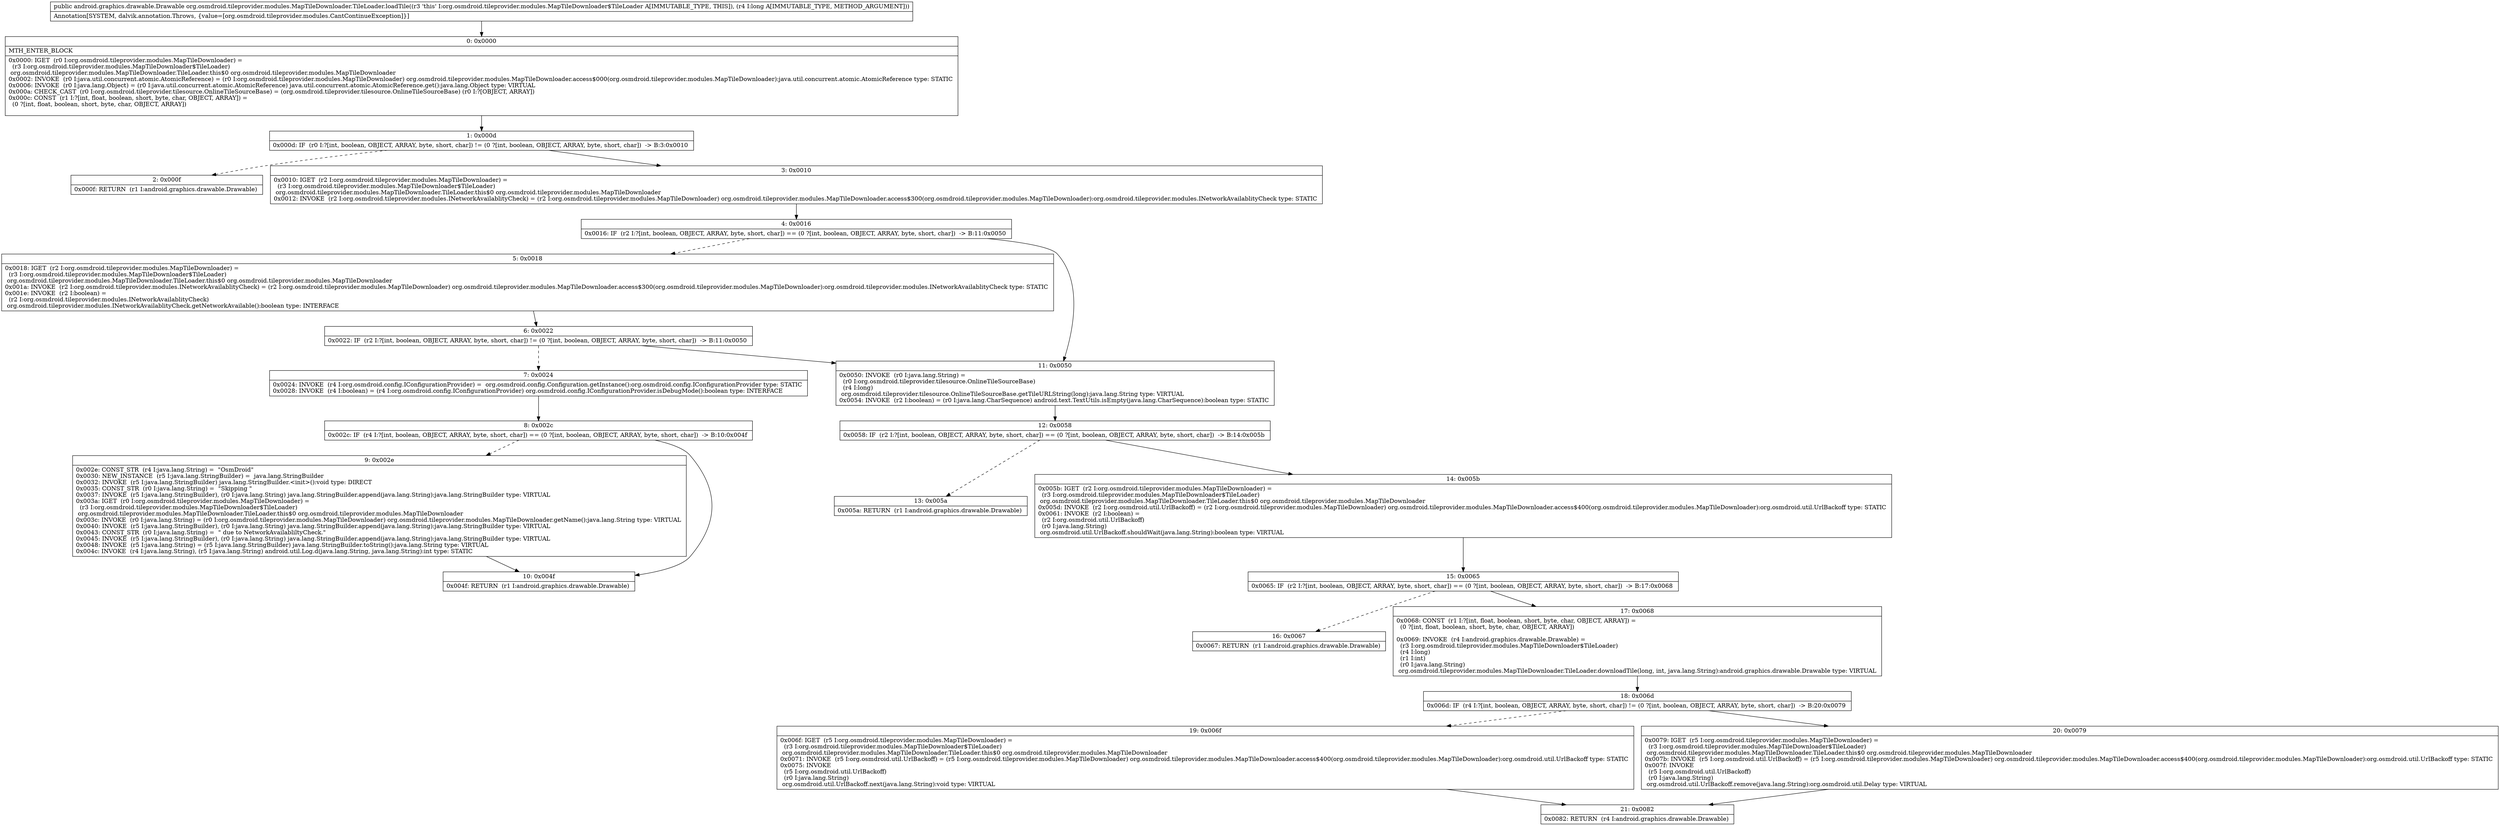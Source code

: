 digraph "CFG fororg.osmdroid.tileprovider.modules.MapTileDownloader.TileLoader.loadTile(J)Landroid\/graphics\/drawable\/Drawable;" {
Node_0 [shape=record,label="{0\:\ 0x0000|MTH_ENTER_BLOCK\l|0x0000: IGET  (r0 I:org.osmdroid.tileprovider.modules.MapTileDownloader) = \l  (r3 I:org.osmdroid.tileprovider.modules.MapTileDownloader$TileLoader)\l org.osmdroid.tileprovider.modules.MapTileDownloader.TileLoader.this$0 org.osmdroid.tileprovider.modules.MapTileDownloader \l0x0002: INVOKE  (r0 I:java.util.concurrent.atomic.AtomicReference) = (r0 I:org.osmdroid.tileprovider.modules.MapTileDownloader) org.osmdroid.tileprovider.modules.MapTileDownloader.access$000(org.osmdroid.tileprovider.modules.MapTileDownloader):java.util.concurrent.atomic.AtomicReference type: STATIC \l0x0006: INVOKE  (r0 I:java.lang.Object) = (r0 I:java.util.concurrent.atomic.AtomicReference) java.util.concurrent.atomic.AtomicReference.get():java.lang.Object type: VIRTUAL \l0x000a: CHECK_CAST  (r0 I:org.osmdroid.tileprovider.tilesource.OnlineTileSourceBase) = (org.osmdroid.tileprovider.tilesource.OnlineTileSourceBase) (r0 I:?[OBJECT, ARRAY]) \l0x000c: CONST  (r1 I:?[int, float, boolean, short, byte, char, OBJECT, ARRAY]) = \l  (0 ?[int, float, boolean, short, byte, char, OBJECT, ARRAY])\l \l}"];
Node_1 [shape=record,label="{1\:\ 0x000d|0x000d: IF  (r0 I:?[int, boolean, OBJECT, ARRAY, byte, short, char]) != (0 ?[int, boolean, OBJECT, ARRAY, byte, short, char])  \-\> B:3:0x0010 \l}"];
Node_2 [shape=record,label="{2\:\ 0x000f|0x000f: RETURN  (r1 I:android.graphics.drawable.Drawable) \l}"];
Node_3 [shape=record,label="{3\:\ 0x0010|0x0010: IGET  (r2 I:org.osmdroid.tileprovider.modules.MapTileDownloader) = \l  (r3 I:org.osmdroid.tileprovider.modules.MapTileDownloader$TileLoader)\l org.osmdroid.tileprovider.modules.MapTileDownloader.TileLoader.this$0 org.osmdroid.tileprovider.modules.MapTileDownloader \l0x0012: INVOKE  (r2 I:org.osmdroid.tileprovider.modules.INetworkAvailablityCheck) = (r2 I:org.osmdroid.tileprovider.modules.MapTileDownloader) org.osmdroid.tileprovider.modules.MapTileDownloader.access$300(org.osmdroid.tileprovider.modules.MapTileDownloader):org.osmdroid.tileprovider.modules.INetworkAvailablityCheck type: STATIC \l}"];
Node_4 [shape=record,label="{4\:\ 0x0016|0x0016: IF  (r2 I:?[int, boolean, OBJECT, ARRAY, byte, short, char]) == (0 ?[int, boolean, OBJECT, ARRAY, byte, short, char])  \-\> B:11:0x0050 \l}"];
Node_5 [shape=record,label="{5\:\ 0x0018|0x0018: IGET  (r2 I:org.osmdroid.tileprovider.modules.MapTileDownloader) = \l  (r3 I:org.osmdroid.tileprovider.modules.MapTileDownloader$TileLoader)\l org.osmdroid.tileprovider.modules.MapTileDownloader.TileLoader.this$0 org.osmdroid.tileprovider.modules.MapTileDownloader \l0x001a: INVOKE  (r2 I:org.osmdroid.tileprovider.modules.INetworkAvailablityCheck) = (r2 I:org.osmdroid.tileprovider.modules.MapTileDownloader) org.osmdroid.tileprovider.modules.MapTileDownloader.access$300(org.osmdroid.tileprovider.modules.MapTileDownloader):org.osmdroid.tileprovider.modules.INetworkAvailablityCheck type: STATIC \l0x001e: INVOKE  (r2 I:boolean) = \l  (r2 I:org.osmdroid.tileprovider.modules.INetworkAvailablityCheck)\l org.osmdroid.tileprovider.modules.INetworkAvailablityCheck.getNetworkAvailable():boolean type: INTERFACE \l}"];
Node_6 [shape=record,label="{6\:\ 0x0022|0x0022: IF  (r2 I:?[int, boolean, OBJECT, ARRAY, byte, short, char]) != (0 ?[int, boolean, OBJECT, ARRAY, byte, short, char])  \-\> B:11:0x0050 \l}"];
Node_7 [shape=record,label="{7\:\ 0x0024|0x0024: INVOKE  (r4 I:org.osmdroid.config.IConfigurationProvider) =  org.osmdroid.config.Configuration.getInstance():org.osmdroid.config.IConfigurationProvider type: STATIC \l0x0028: INVOKE  (r4 I:boolean) = (r4 I:org.osmdroid.config.IConfigurationProvider) org.osmdroid.config.IConfigurationProvider.isDebugMode():boolean type: INTERFACE \l}"];
Node_8 [shape=record,label="{8\:\ 0x002c|0x002c: IF  (r4 I:?[int, boolean, OBJECT, ARRAY, byte, short, char]) == (0 ?[int, boolean, OBJECT, ARRAY, byte, short, char])  \-\> B:10:0x004f \l}"];
Node_9 [shape=record,label="{9\:\ 0x002e|0x002e: CONST_STR  (r4 I:java.lang.String) =  \"OsmDroid\" \l0x0030: NEW_INSTANCE  (r5 I:java.lang.StringBuilder) =  java.lang.StringBuilder \l0x0032: INVOKE  (r5 I:java.lang.StringBuilder) java.lang.StringBuilder.\<init\>():void type: DIRECT \l0x0035: CONST_STR  (r0 I:java.lang.String) =  \"Skipping \" \l0x0037: INVOKE  (r5 I:java.lang.StringBuilder), (r0 I:java.lang.String) java.lang.StringBuilder.append(java.lang.String):java.lang.StringBuilder type: VIRTUAL \l0x003a: IGET  (r0 I:org.osmdroid.tileprovider.modules.MapTileDownloader) = \l  (r3 I:org.osmdroid.tileprovider.modules.MapTileDownloader$TileLoader)\l org.osmdroid.tileprovider.modules.MapTileDownloader.TileLoader.this$0 org.osmdroid.tileprovider.modules.MapTileDownloader \l0x003c: INVOKE  (r0 I:java.lang.String) = (r0 I:org.osmdroid.tileprovider.modules.MapTileDownloader) org.osmdroid.tileprovider.modules.MapTileDownloader.getName():java.lang.String type: VIRTUAL \l0x0040: INVOKE  (r5 I:java.lang.StringBuilder), (r0 I:java.lang.String) java.lang.StringBuilder.append(java.lang.String):java.lang.StringBuilder type: VIRTUAL \l0x0043: CONST_STR  (r0 I:java.lang.String) =  \" due to NetworkAvailabliltyCheck.\" \l0x0045: INVOKE  (r5 I:java.lang.StringBuilder), (r0 I:java.lang.String) java.lang.StringBuilder.append(java.lang.String):java.lang.StringBuilder type: VIRTUAL \l0x0048: INVOKE  (r5 I:java.lang.String) = (r5 I:java.lang.StringBuilder) java.lang.StringBuilder.toString():java.lang.String type: VIRTUAL \l0x004c: INVOKE  (r4 I:java.lang.String), (r5 I:java.lang.String) android.util.Log.d(java.lang.String, java.lang.String):int type: STATIC \l}"];
Node_10 [shape=record,label="{10\:\ 0x004f|0x004f: RETURN  (r1 I:android.graphics.drawable.Drawable) \l}"];
Node_11 [shape=record,label="{11\:\ 0x0050|0x0050: INVOKE  (r0 I:java.lang.String) = \l  (r0 I:org.osmdroid.tileprovider.tilesource.OnlineTileSourceBase)\l  (r4 I:long)\l org.osmdroid.tileprovider.tilesource.OnlineTileSourceBase.getTileURLString(long):java.lang.String type: VIRTUAL \l0x0054: INVOKE  (r2 I:boolean) = (r0 I:java.lang.CharSequence) android.text.TextUtils.isEmpty(java.lang.CharSequence):boolean type: STATIC \l}"];
Node_12 [shape=record,label="{12\:\ 0x0058|0x0058: IF  (r2 I:?[int, boolean, OBJECT, ARRAY, byte, short, char]) == (0 ?[int, boolean, OBJECT, ARRAY, byte, short, char])  \-\> B:14:0x005b \l}"];
Node_13 [shape=record,label="{13\:\ 0x005a|0x005a: RETURN  (r1 I:android.graphics.drawable.Drawable) \l}"];
Node_14 [shape=record,label="{14\:\ 0x005b|0x005b: IGET  (r2 I:org.osmdroid.tileprovider.modules.MapTileDownloader) = \l  (r3 I:org.osmdroid.tileprovider.modules.MapTileDownloader$TileLoader)\l org.osmdroid.tileprovider.modules.MapTileDownloader.TileLoader.this$0 org.osmdroid.tileprovider.modules.MapTileDownloader \l0x005d: INVOKE  (r2 I:org.osmdroid.util.UrlBackoff) = (r2 I:org.osmdroid.tileprovider.modules.MapTileDownloader) org.osmdroid.tileprovider.modules.MapTileDownloader.access$400(org.osmdroid.tileprovider.modules.MapTileDownloader):org.osmdroid.util.UrlBackoff type: STATIC \l0x0061: INVOKE  (r2 I:boolean) = \l  (r2 I:org.osmdroid.util.UrlBackoff)\l  (r0 I:java.lang.String)\l org.osmdroid.util.UrlBackoff.shouldWait(java.lang.String):boolean type: VIRTUAL \l}"];
Node_15 [shape=record,label="{15\:\ 0x0065|0x0065: IF  (r2 I:?[int, boolean, OBJECT, ARRAY, byte, short, char]) == (0 ?[int, boolean, OBJECT, ARRAY, byte, short, char])  \-\> B:17:0x0068 \l}"];
Node_16 [shape=record,label="{16\:\ 0x0067|0x0067: RETURN  (r1 I:android.graphics.drawable.Drawable) \l}"];
Node_17 [shape=record,label="{17\:\ 0x0068|0x0068: CONST  (r1 I:?[int, float, boolean, short, byte, char, OBJECT, ARRAY]) = \l  (0 ?[int, float, boolean, short, byte, char, OBJECT, ARRAY])\l \l0x0069: INVOKE  (r4 I:android.graphics.drawable.Drawable) = \l  (r3 I:org.osmdroid.tileprovider.modules.MapTileDownloader$TileLoader)\l  (r4 I:long)\l  (r1 I:int)\l  (r0 I:java.lang.String)\l org.osmdroid.tileprovider.modules.MapTileDownloader.TileLoader.downloadTile(long, int, java.lang.String):android.graphics.drawable.Drawable type: VIRTUAL \l}"];
Node_18 [shape=record,label="{18\:\ 0x006d|0x006d: IF  (r4 I:?[int, boolean, OBJECT, ARRAY, byte, short, char]) != (0 ?[int, boolean, OBJECT, ARRAY, byte, short, char])  \-\> B:20:0x0079 \l}"];
Node_19 [shape=record,label="{19\:\ 0x006f|0x006f: IGET  (r5 I:org.osmdroid.tileprovider.modules.MapTileDownloader) = \l  (r3 I:org.osmdroid.tileprovider.modules.MapTileDownloader$TileLoader)\l org.osmdroid.tileprovider.modules.MapTileDownloader.TileLoader.this$0 org.osmdroid.tileprovider.modules.MapTileDownloader \l0x0071: INVOKE  (r5 I:org.osmdroid.util.UrlBackoff) = (r5 I:org.osmdroid.tileprovider.modules.MapTileDownloader) org.osmdroid.tileprovider.modules.MapTileDownloader.access$400(org.osmdroid.tileprovider.modules.MapTileDownloader):org.osmdroid.util.UrlBackoff type: STATIC \l0x0075: INVOKE  \l  (r5 I:org.osmdroid.util.UrlBackoff)\l  (r0 I:java.lang.String)\l org.osmdroid.util.UrlBackoff.next(java.lang.String):void type: VIRTUAL \l}"];
Node_20 [shape=record,label="{20\:\ 0x0079|0x0079: IGET  (r5 I:org.osmdroid.tileprovider.modules.MapTileDownloader) = \l  (r3 I:org.osmdroid.tileprovider.modules.MapTileDownloader$TileLoader)\l org.osmdroid.tileprovider.modules.MapTileDownloader.TileLoader.this$0 org.osmdroid.tileprovider.modules.MapTileDownloader \l0x007b: INVOKE  (r5 I:org.osmdroid.util.UrlBackoff) = (r5 I:org.osmdroid.tileprovider.modules.MapTileDownloader) org.osmdroid.tileprovider.modules.MapTileDownloader.access$400(org.osmdroid.tileprovider.modules.MapTileDownloader):org.osmdroid.util.UrlBackoff type: STATIC \l0x007f: INVOKE  \l  (r5 I:org.osmdroid.util.UrlBackoff)\l  (r0 I:java.lang.String)\l org.osmdroid.util.UrlBackoff.remove(java.lang.String):org.osmdroid.util.Delay type: VIRTUAL \l}"];
Node_21 [shape=record,label="{21\:\ 0x0082|0x0082: RETURN  (r4 I:android.graphics.drawable.Drawable) \l}"];
MethodNode[shape=record,label="{public android.graphics.drawable.Drawable org.osmdroid.tileprovider.modules.MapTileDownloader.TileLoader.loadTile((r3 'this' I:org.osmdroid.tileprovider.modules.MapTileDownloader$TileLoader A[IMMUTABLE_TYPE, THIS]), (r4 I:long A[IMMUTABLE_TYPE, METHOD_ARGUMENT]))  | Annotation[SYSTEM, dalvik.annotation.Throws, \{value=[org.osmdroid.tileprovider.modules.CantContinueException]\}]\l}"];
MethodNode -> Node_0;
Node_0 -> Node_1;
Node_1 -> Node_2[style=dashed];
Node_1 -> Node_3;
Node_3 -> Node_4;
Node_4 -> Node_5[style=dashed];
Node_4 -> Node_11;
Node_5 -> Node_6;
Node_6 -> Node_7[style=dashed];
Node_6 -> Node_11;
Node_7 -> Node_8;
Node_8 -> Node_9[style=dashed];
Node_8 -> Node_10;
Node_9 -> Node_10;
Node_11 -> Node_12;
Node_12 -> Node_13[style=dashed];
Node_12 -> Node_14;
Node_14 -> Node_15;
Node_15 -> Node_16[style=dashed];
Node_15 -> Node_17;
Node_17 -> Node_18;
Node_18 -> Node_19[style=dashed];
Node_18 -> Node_20;
Node_19 -> Node_21;
Node_20 -> Node_21;
}

